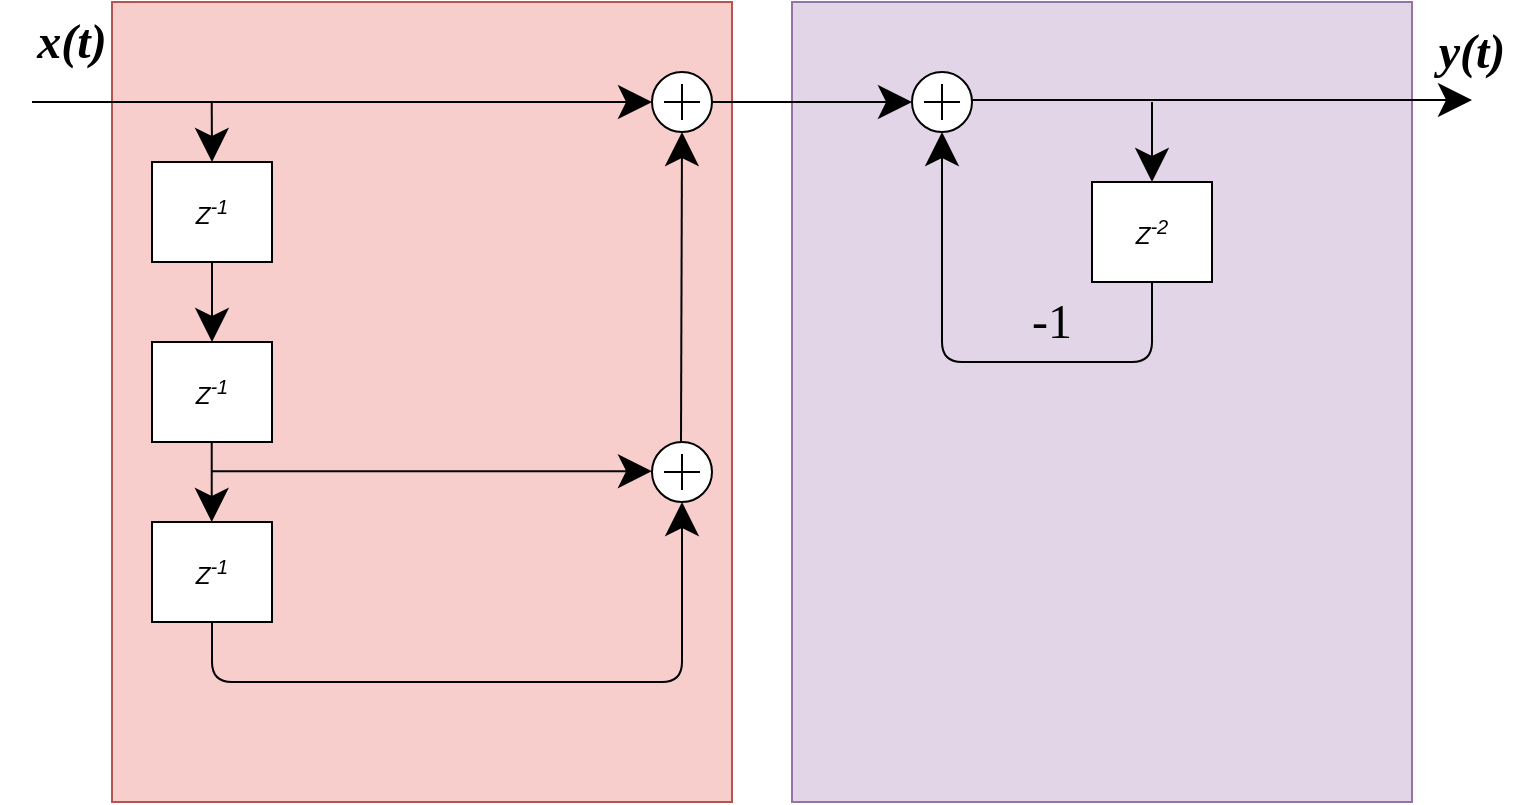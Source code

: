 <mxfile version="15.3.3" type="device" pages="4"><diagram id="p4cR0502AAUXsabikKpm" name="I-b1"><mxGraphModel dx="868" dy="425" grid="1" gridSize="10" guides="1" tooltips="1" connect="1" arrows="1" fold="1" page="1" pageScale="1" pageWidth="3300" pageHeight="4681" math="0" shadow="0"><root><mxCell id="0"/><mxCell id="1" parent="0"/><mxCell id="iUAKbe4xFO1SE6G3RZQI-2" value="" style="rounded=0;whiteSpace=wrap;html=1;hachureGap=4;pointerEvents=0;fillColor=#e1d5e7;strokeColor=#9673a6;" vertex="1" parent="1"><mxGeometry x="550" y="110" width="310" height="400" as="geometry"/></mxCell><mxCell id="iUAKbe4xFO1SE6G3RZQI-1" value="" style="rounded=0;whiteSpace=wrap;html=1;hachureGap=4;pointerEvents=0;fillColor=#f8cecc;strokeColor=#b85450;" vertex="1" parent="1"><mxGeometry x="210" y="110" width="310" height="400" as="geometry"/></mxCell><mxCell id="bu-RCXwnRdRNs4yjITeR-1" value="&lt;i&gt;Z&lt;sup&gt;-1&lt;/sup&gt;&lt;/i&gt;" style="rounded=0;whiteSpace=wrap;html=1;hachureGap=4;pointerEvents=0;" vertex="1" parent="1"><mxGeometry x="230" y="190" width="60" height="50" as="geometry"/></mxCell><mxCell id="bu-RCXwnRdRNs4yjITeR-2" value="" style="endArrow=classic;html=1;startSize=14;endSize=14;sourcePerimeterSpacing=8;targetPerimeterSpacing=8;" edge="1" parent="1"><mxGeometry width="50" height="50" relative="1" as="geometry"><mxPoint x="170" y="160" as="sourcePoint"/><mxPoint x="480" y="160" as="targetPoint"/></mxGeometry></mxCell><mxCell id="bu-RCXwnRdRNs4yjITeR-3" value="" style="verticalLabelPosition=bottom;shadow=0;dashed=0;align=center;html=1;verticalAlign=top;shape=mxgraph.electrical.abstract.summation_point;hachureGap=4;pointerEvents=0;" vertex="1" parent="1"><mxGeometry x="480" y="145" width="30" height="30" as="geometry"/></mxCell><mxCell id="bu-RCXwnRdRNs4yjITeR-4" value="&lt;i&gt;Z&lt;sup&gt;-1&lt;/sup&gt;&lt;/i&gt;" style="rounded=0;whiteSpace=wrap;html=1;hachureGap=4;pointerEvents=0;" vertex="1" parent="1"><mxGeometry x="230" y="280" width="60" height="50" as="geometry"/></mxCell><mxCell id="bu-RCXwnRdRNs4yjITeR-5" value="&lt;i&gt;Z&lt;sup&gt;-1&lt;/sup&gt;&lt;/i&gt;" style="rounded=0;whiteSpace=wrap;html=1;hachureGap=4;pointerEvents=0;" vertex="1" parent="1"><mxGeometry x="230" y="370" width="60" height="50" as="geometry"/></mxCell><mxCell id="bu-RCXwnRdRNs4yjITeR-7" value="" style="verticalLabelPosition=bottom;shadow=0;dashed=0;align=center;html=1;verticalAlign=top;shape=mxgraph.electrical.abstract.summation_point;hachureGap=4;pointerEvents=0;" vertex="1" parent="1"><mxGeometry x="480" y="330" width="30" height="30" as="geometry"/></mxCell><mxCell id="bu-RCXwnRdRNs4yjITeR-9" value="" style="endArrow=classic;html=1;startSize=14;endSize=14;sourcePerimeterSpacing=8;targetPerimeterSpacing=8;exitX=0.5;exitY=1;exitDx=0;exitDy=0;entryX=0.5;entryY=0;entryDx=0;entryDy=0;" edge="1" parent="1" source="bu-RCXwnRdRNs4yjITeR-1" target="bu-RCXwnRdRNs4yjITeR-4"><mxGeometry width="50" height="50" relative="1" as="geometry"><mxPoint x="350" y="270" as="sourcePoint"/><mxPoint x="400" y="220" as="targetPoint"/></mxGeometry></mxCell><mxCell id="bu-RCXwnRdRNs4yjITeR-10" value="" style="endArrow=classic;html=1;startSize=14;endSize=14;sourcePerimeterSpacing=8;targetPerimeterSpacing=8;exitX=0.5;exitY=1;exitDx=0;exitDy=0;entryX=0.5;entryY=0;entryDx=0;entryDy=0;" edge="1" parent="1"><mxGeometry width="50" height="50" relative="1" as="geometry"><mxPoint x="259.86" y="330" as="sourcePoint"/><mxPoint x="259.86" y="370" as="targetPoint"/></mxGeometry></mxCell><mxCell id="bu-RCXwnRdRNs4yjITeR-13" value="&lt;font style=&quot;font-size: 24px&quot; face=&quot;Times New Roman&quot;&gt;&lt;i&gt;&lt;b&gt;x(t)&lt;/b&gt;&lt;/i&gt;&lt;/font&gt;" style="text;html=1;strokeColor=none;fillColor=none;align=center;verticalAlign=middle;whiteSpace=wrap;rounded=0;hachureGap=4;pointerEvents=0;" vertex="1" parent="1"><mxGeometry x="170" y="120" width="40" height="20" as="geometry"/></mxCell><mxCell id="bu-RCXwnRdRNs4yjITeR-14" value="" style="endArrow=classic;html=1;startSize=14;endSize=14;sourcePerimeterSpacing=8;targetPerimeterSpacing=8;exitX=0.5;exitY=1;exitDx=0;exitDy=0;" edge="1" parent="1"><mxGeometry width="50" height="50" relative="1" as="geometry"><mxPoint x="259.86" y="160" as="sourcePoint"/><mxPoint x="260" y="190" as="targetPoint"/></mxGeometry></mxCell><mxCell id="bu-RCXwnRdRNs4yjITeR-16" value="" style="endArrow=classic;html=1;startSize=14;endSize=14;sourcePerimeterSpacing=8;targetPerimeterSpacing=8;entryX=0;entryY=0.5;entryDx=0;entryDy=0;entryPerimeter=0;" edge="1" parent="1"><mxGeometry width="50" height="50" relative="1" as="geometry"><mxPoint x="260" y="344.58" as="sourcePoint"/><mxPoint x="480" y="344.58" as="targetPoint"/></mxGeometry></mxCell><mxCell id="bu-RCXwnRdRNs4yjITeR-17" value="" style="endArrow=classic;html=1;startSize=14;endSize=14;sourcePerimeterSpacing=8;targetPerimeterSpacing=8;entryX=0.5;entryY=1;entryDx=0;entryDy=0;entryPerimeter=0;exitX=0.5;exitY=1;exitDx=0;exitDy=0;edgeStyle=orthogonalEdgeStyle;" edge="1" parent="1" source="bu-RCXwnRdRNs4yjITeR-5" target="bu-RCXwnRdRNs4yjITeR-7"><mxGeometry width="50" height="50" relative="1" as="geometry"><mxPoint x="260" y="450.0" as="sourcePoint"/><mxPoint x="480" y="450.0" as="targetPoint"/><Array as="points"><mxPoint x="260" y="450"/><mxPoint x="495" y="450"/></Array></mxGeometry></mxCell><mxCell id="bu-RCXwnRdRNs4yjITeR-21" value="" style="endArrow=classic;html=1;startSize=14;endSize=14;sourcePerimeterSpacing=8;targetPerimeterSpacing=8;exitX=0.5;exitY=0;exitDx=0;exitDy=0;exitPerimeter=0;entryX=0.5;entryY=1;entryDx=0;entryDy=0;entryPerimeter=0;" edge="1" parent="1" target="bu-RCXwnRdRNs4yjITeR-3"><mxGeometry width="50" height="50" relative="1" as="geometry"><mxPoint x="494.5" y="330" as="sourcePoint"/><mxPoint x="495" y="180" as="targetPoint"/></mxGeometry></mxCell><mxCell id="bu-RCXwnRdRNs4yjITeR-23" value="&lt;i&gt;Z&lt;sup&gt;-2&lt;/sup&gt;&lt;/i&gt;" style="rounded=0;whiteSpace=wrap;html=1;hachureGap=4;pointerEvents=0;" vertex="1" parent="1"><mxGeometry x="700" y="200" width="60" height="50" as="geometry"/></mxCell><mxCell id="bu-RCXwnRdRNs4yjITeR-25" value="" style="endArrow=classic;html=1;startSize=14;endSize=14;sourcePerimeterSpacing=8;targetPerimeterSpacing=8;" edge="1" parent="1"><mxGeometry width="50" height="50" relative="1" as="geometry"><mxPoint x="640" y="159" as="sourcePoint"/><mxPoint x="890" y="159" as="targetPoint"/></mxGeometry></mxCell><mxCell id="bu-RCXwnRdRNs4yjITeR-26" value="" style="endArrow=classic;html=1;startSize=14;endSize=14;sourcePerimeterSpacing=8;targetPerimeterSpacing=8;entryX=0.5;entryY=0;entryDx=0;entryDy=0;" edge="1" parent="1" target="bu-RCXwnRdRNs4yjITeR-23"><mxGeometry width="50" height="50" relative="1" as="geometry"><mxPoint x="730" y="160" as="sourcePoint"/><mxPoint x="430.14" y="240.0" as="targetPoint"/></mxGeometry></mxCell><mxCell id="bu-RCXwnRdRNs4yjITeR-27" value="" style="verticalLabelPosition=bottom;shadow=0;dashed=0;align=center;html=1;verticalAlign=top;shape=mxgraph.electrical.abstract.summation_point;hachureGap=4;pointerEvents=0;" vertex="1" parent="1"><mxGeometry x="610" y="145" width="30" height="30" as="geometry"/></mxCell><mxCell id="bu-RCXwnRdRNs4yjITeR-28" value="" style="endArrow=classic;html=1;startSize=14;endSize=14;sourcePerimeterSpacing=8;targetPerimeterSpacing=8;entryX=0.5;entryY=1;entryDx=0;entryDy=0;entryPerimeter=0;exitX=0.5;exitY=1;exitDx=0;exitDy=0;edgeStyle=orthogonalEdgeStyle;" edge="1" parent="1" source="bu-RCXwnRdRNs4yjITeR-23" target="bu-RCXwnRdRNs4yjITeR-27"><mxGeometry width="50" height="50" relative="1" as="geometry"><mxPoint x="690" y="350" as="sourcePoint"/><mxPoint x="740" y="300" as="targetPoint"/><Array as="points"><mxPoint x="730" y="290"/><mxPoint x="625" y="290"/></Array></mxGeometry></mxCell><mxCell id="bu-RCXwnRdRNs4yjITeR-29" value="" style="endArrow=classic;html=1;startSize=14;endSize=14;sourcePerimeterSpacing=8;targetPerimeterSpacing=8;exitX=1;exitY=0.5;exitDx=0;exitDy=0;exitPerimeter=0;entryX=0;entryY=0.5;entryDx=0;entryDy=0;entryPerimeter=0;" edge="1" parent="1" source="bu-RCXwnRdRNs4yjITeR-3" target="bu-RCXwnRdRNs4yjITeR-27"><mxGeometry width="50" height="50" relative="1" as="geometry"><mxPoint x="560" y="150" as="sourcePoint"/><mxPoint x="610" y="100" as="targetPoint"/></mxGeometry></mxCell><mxCell id="bu-RCXwnRdRNs4yjITeR-30" value="&lt;font style=&quot;font-size: 24px&quot; face=&quot;Times New Roman&quot;&gt;&lt;i&gt;&lt;b&gt;y(t)&lt;/b&gt;&lt;/i&gt;&lt;/font&gt;" style="text;html=1;strokeColor=none;fillColor=none;align=center;verticalAlign=middle;whiteSpace=wrap;rounded=0;hachureGap=4;pointerEvents=0;" vertex="1" parent="1"><mxGeometry x="870" y="125" width="40" height="20" as="geometry"/></mxCell><mxCell id="bu-RCXwnRdRNs4yjITeR-31" value="&lt;font style=&quot;font-size: 24px&quot; face=&quot;Times New Roman&quot;&gt;-1&lt;/font&gt;" style="text;html=1;strokeColor=none;fillColor=none;align=center;verticalAlign=middle;whiteSpace=wrap;rounded=0;hachureGap=4;pointerEvents=0;" vertex="1" parent="1"><mxGeometry x="660" y="260" width="40" height="20" as="geometry"/></mxCell></root></mxGraphModel></diagram><diagram id="zIFntlaGQB7s0qB3Dvwp" name="I-b2"><mxGraphModel dx="868" dy="425" grid="1" gridSize="10" guides="1" tooltips="1" connect="1" arrows="1" fold="1" page="1" pageScale="1" pageWidth="3300" pageHeight="4681" math="0" shadow="0"><root><mxCell id="nPVTdiaFe8TDnSWPcnLV-0"/><mxCell id="nPVTdiaFe8TDnSWPcnLV-1" parent="nPVTdiaFe8TDnSWPcnLV-0"/><mxCell id="rvm7Xs8yKbZtmMhZazF3-0" value="" style="rounded=0;whiteSpace=wrap;html=1;hachureGap=4;pointerEvents=0;fillColor=#e1d5e7;strokeColor=#9673a6;" vertex="1" parent="nPVTdiaFe8TDnSWPcnLV-1"><mxGeometry x="550" y="110" width="310" height="400" as="geometry"/></mxCell><mxCell id="rvm7Xs8yKbZtmMhZazF3-1" value="" style="rounded=0;whiteSpace=wrap;html=1;hachureGap=4;pointerEvents=0;fillColor=#f8cecc;strokeColor=#b85450;" vertex="1" parent="nPVTdiaFe8TDnSWPcnLV-1"><mxGeometry x="210" y="110" width="310" height="400" as="geometry"/></mxCell><mxCell id="zhRhLYAyc4Yfx_3gQ7Ug-0" value="&lt;i&gt;Z&lt;sup&gt;-1&lt;/sup&gt;&lt;/i&gt;" style="rounded=0;whiteSpace=wrap;html=1;hachureGap=4;pointerEvents=0;" vertex="1" parent="nPVTdiaFe8TDnSWPcnLV-1"><mxGeometry x="230" y="190" width="60" height="50" as="geometry"/></mxCell><mxCell id="zhRhLYAyc4Yfx_3gQ7Ug-1" value="" style="endArrow=classic;html=1;startSize=14;endSize=14;sourcePerimeterSpacing=8;targetPerimeterSpacing=8;" edge="1" parent="nPVTdiaFe8TDnSWPcnLV-1"><mxGeometry width="50" height="50" relative="1" as="geometry"><mxPoint x="170" y="160" as="sourcePoint"/><mxPoint x="480" y="160" as="targetPoint"/></mxGeometry></mxCell><mxCell id="zhRhLYAyc4Yfx_3gQ7Ug-2" value="" style="verticalLabelPosition=bottom;shadow=0;dashed=0;align=center;html=1;verticalAlign=top;shape=mxgraph.electrical.abstract.summation_point;hachureGap=4;pointerEvents=0;" vertex="1" parent="nPVTdiaFe8TDnSWPcnLV-1"><mxGeometry x="480" y="145" width="30" height="30" as="geometry"/></mxCell><mxCell id="zhRhLYAyc4Yfx_3gQ7Ug-3" value="&lt;i&gt;Z&lt;sup&gt;-1&lt;/sup&gt;&lt;/i&gt;" style="rounded=0;whiteSpace=wrap;html=1;hachureGap=4;pointerEvents=0;" vertex="1" parent="nPVTdiaFe8TDnSWPcnLV-1"><mxGeometry x="230" y="280" width="60" height="50" as="geometry"/></mxCell><mxCell id="zhRhLYAyc4Yfx_3gQ7Ug-7" value="" style="endArrow=classic;html=1;startSize=14;endSize=14;sourcePerimeterSpacing=8;targetPerimeterSpacing=8;exitX=0.5;exitY=1;exitDx=0;exitDy=0;entryX=0.5;entryY=0;entryDx=0;entryDy=0;" edge="1" parent="nPVTdiaFe8TDnSWPcnLV-1" source="zhRhLYAyc4Yfx_3gQ7Ug-0" target="zhRhLYAyc4Yfx_3gQ7Ug-3"><mxGeometry width="50" height="50" relative="1" as="geometry"><mxPoint x="350" y="270" as="sourcePoint"/><mxPoint x="400" y="220" as="targetPoint"/></mxGeometry></mxCell><mxCell id="zhRhLYAyc4Yfx_3gQ7Ug-9" value="&lt;font style=&quot;font-size: 24px&quot; face=&quot;Times New Roman&quot;&gt;&lt;i&gt;&lt;b&gt;x(t)&lt;/b&gt;&lt;/i&gt;&lt;/font&gt;" style="text;html=1;strokeColor=none;fillColor=none;align=center;verticalAlign=middle;whiteSpace=wrap;rounded=0;hachureGap=4;pointerEvents=0;" vertex="1" parent="nPVTdiaFe8TDnSWPcnLV-1"><mxGeometry x="170" y="120" width="40" height="20" as="geometry"/></mxCell><mxCell id="zhRhLYAyc4Yfx_3gQ7Ug-10" value="" style="endArrow=classic;html=1;startSize=14;endSize=14;sourcePerimeterSpacing=8;targetPerimeterSpacing=8;exitX=0.5;exitY=1;exitDx=0;exitDy=0;" edge="1" parent="nPVTdiaFe8TDnSWPcnLV-1"><mxGeometry width="50" height="50" relative="1" as="geometry"><mxPoint x="259.86" y="160" as="sourcePoint"/><mxPoint x="260" y="190" as="targetPoint"/></mxGeometry></mxCell><mxCell id="zhRhLYAyc4Yfx_3gQ7Ug-17" value="" style="endArrow=classic;html=1;startSize=14;endSize=14;sourcePerimeterSpacing=8;targetPerimeterSpacing=8;entryX=0.5;entryY=1;entryDx=0;entryDy=0;entryPerimeter=0;exitX=0.5;exitY=1;exitDx=0;exitDy=0;edgeStyle=orthogonalEdgeStyle;" edge="1" parent="nPVTdiaFe8TDnSWPcnLV-1" source="zhRhLYAyc4Yfx_3gQ7Ug-3"><mxGeometry width="50" height="50" relative="1" as="geometry"><mxPoint x="495" y="330" as="sourcePoint"/><mxPoint x="494.58" y="175" as="targetPoint"/><Array as="points"><mxPoint x="260" y="410"/><mxPoint x="495" y="410"/></Array></mxGeometry></mxCell><mxCell id="zhRhLYAyc4Yfx_3gQ7Ug-18" value="&lt;i&gt;Z&lt;sup&gt;-2&lt;/sup&gt;&lt;/i&gt;" style="rounded=0;whiteSpace=wrap;html=1;hachureGap=4;pointerEvents=0;" vertex="1" parent="nPVTdiaFe8TDnSWPcnLV-1"><mxGeometry x="700" y="200" width="60" height="50" as="geometry"/></mxCell><mxCell id="zhRhLYAyc4Yfx_3gQ7Ug-19" value="" style="endArrow=classic;html=1;startSize=14;endSize=14;sourcePerimeterSpacing=8;targetPerimeterSpacing=8;" edge="1" parent="nPVTdiaFe8TDnSWPcnLV-1"><mxGeometry width="50" height="50" relative="1" as="geometry"><mxPoint x="640" y="159" as="sourcePoint"/><mxPoint x="900" y="159" as="targetPoint"/></mxGeometry></mxCell><mxCell id="zhRhLYAyc4Yfx_3gQ7Ug-20" value="" style="endArrow=classic;html=1;startSize=14;endSize=14;sourcePerimeterSpacing=8;targetPerimeterSpacing=8;entryX=0.5;entryY=0;entryDx=0;entryDy=0;" edge="1" parent="nPVTdiaFe8TDnSWPcnLV-1" target="zhRhLYAyc4Yfx_3gQ7Ug-18"><mxGeometry width="50" height="50" relative="1" as="geometry"><mxPoint x="730" y="160" as="sourcePoint"/><mxPoint x="430.14" y="240.0" as="targetPoint"/></mxGeometry></mxCell><mxCell id="zhRhLYAyc4Yfx_3gQ7Ug-21" value="" style="verticalLabelPosition=bottom;shadow=0;dashed=0;align=center;html=1;verticalAlign=top;shape=mxgraph.electrical.abstract.summation_point;hachureGap=4;pointerEvents=0;" vertex="1" parent="nPVTdiaFe8TDnSWPcnLV-1"><mxGeometry x="610" y="145" width="30" height="30" as="geometry"/></mxCell><mxCell id="zhRhLYAyc4Yfx_3gQ7Ug-23" value="" style="endArrow=classic;html=1;startSize=14;endSize=14;sourcePerimeterSpacing=8;targetPerimeterSpacing=8;exitX=1;exitY=0.5;exitDx=0;exitDy=0;exitPerimeter=0;entryX=0;entryY=0.5;entryDx=0;entryDy=0;entryPerimeter=0;" edge="1" parent="nPVTdiaFe8TDnSWPcnLV-1" source="zhRhLYAyc4Yfx_3gQ7Ug-2" target="zhRhLYAyc4Yfx_3gQ7Ug-21"><mxGeometry width="50" height="50" relative="1" as="geometry"><mxPoint x="560" y="150" as="sourcePoint"/><mxPoint x="610" y="100" as="targetPoint"/></mxGeometry></mxCell><mxCell id="zhRhLYAyc4Yfx_3gQ7Ug-24" value="&lt;font style=&quot;font-size: 24px&quot; face=&quot;Times New Roman&quot;&gt;&lt;i&gt;&lt;b&gt;y(t)&lt;/b&gt;&lt;/i&gt;&lt;/font&gt;" style="text;html=1;strokeColor=none;fillColor=none;align=center;verticalAlign=middle;whiteSpace=wrap;rounded=0;hachureGap=4;pointerEvents=0;" vertex="1" parent="nPVTdiaFe8TDnSWPcnLV-1"><mxGeometry x="870" y="125" width="40" height="20" as="geometry"/></mxCell><mxCell id="zhRhLYAyc4Yfx_3gQ7Ug-26" value="&lt;i&gt;Z&lt;sup&gt;-1&lt;/sup&gt;&lt;/i&gt;" style="rounded=0;whiteSpace=wrap;html=1;hachureGap=4;pointerEvents=0;" vertex="1" parent="nPVTdiaFe8TDnSWPcnLV-1"><mxGeometry x="700" y="280" width="60" height="50" as="geometry"/></mxCell><mxCell id="zhRhLYAyc4Yfx_3gQ7Ug-27" value="" style="endArrow=classic;html=1;startSize=14;endSize=14;sourcePerimeterSpacing=8;targetPerimeterSpacing=8;" edge="1" parent="nPVTdiaFe8TDnSWPcnLV-1"><mxGeometry width="50" height="50" relative="1" as="geometry"><mxPoint x="729.76" y="250" as="sourcePoint"/><mxPoint x="730" y="280" as="targetPoint"/></mxGeometry></mxCell><mxCell id="zhRhLYAyc4Yfx_3gQ7Ug-28" value="" style="endArrow=classic;html=1;startSize=14;endSize=14;sourcePerimeterSpacing=8;targetPerimeterSpacing=8;exitX=0.5;exitY=1;exitDx=0;exitDy=0;edgeStyle=orthogonalEdgeStyle;entryX=0.5;entryY=1;entryDx=0;entryDy=0;entryPerimeter=0;" edge="1" parent="nPVTdiaFe8TDnSWPcnLV-1" source="zhRhLYAyc4Yfx_3gQ7Ug-26" target="zhRhLYAyc4Yfx_3gQ7Ug-31"><mxGeometry width="50" height="50" relative="1" as="geometry"><mxPoint x="660" y="420" as="sourcePoint"/><mxPoint x="620" y="360" as="targetPoint"/><Array as="points"><mxPoint x="730" y="420"/><mxPoint x="625" y="420"/></Array></mxGeometry></mxCell><mxCell id="zhRhLYAyc4Yfx_3gQ7Ug-31" value="" style="verticalLabelPosition=bottom;shadow=0;dashed=0;align=center;html=1;verticalAlign=top;shape=mxgraph.electrical.abstract.summation_point;hachureGap=4;pointerEvents=0;" vertex="1" parent="nPVTdiaFe8TDnSWPcnLV-1"><mxGeometry x="610" y="250" width="30" height="30" as="geometry"/></mxCell><mxCell id="zhRhLYAyc4Yfx_3gQ7Ug-33" value="" style="endArrow=classic;html=1;startSize=14;endSize=14;sourcePerimeterSpacing=8;targetPerimeterSpacing=8;entryX=1;entryY=0.5;entryDx=0;entryDy=0;entryPerimeter=0;" edge="1" parent="nPVTdiaFe8TDnSWPcnLV-1" target="zhRhLYAyc4Yfx_3gQ7Ug-31"><mxGeometry width="50" height="50" relative="1" as="geometry"><mxPoint x="730" y="265" as="sourcePoint"/><mxPoint x="730" y="240" as="targetPoint"/></mxGeometry></mxCell><mxCell id="zhRhLYAyc4Yfx_3gQ7Ug-34" value="" style="endArrow=classic;html=1;startSize=14;endSize=14;sourcePerimeterSpacing=8;targetPerimeterSpacing=8;entryX=0.5;entryY=1;entryDx=0;entryDy=0;entryPerimeter=0;exitX=0.5;exitY=0;exitDx=0;exitDy=0;exitPerimeter=0;" edge="1" parent="nPVTdiaFe8TDnSWPcnLV-1" source="zhRhLYAyc4Yfx_3gQ7Ug-31" target="zhRhLYAyc4Yfx_3gQ7Ug-21"><mxGeometry width="50" height="50" relative="1" as="geometry"><mxPoint x="570" y="260" as="sourcePoint"/><mxPoint x="620" y="210" as="targetPoint"/></mxGeometry></mxCell><mxCell id="zhRhLYAyc4Yfx_3gQ7Ug-35" value="&lt;font style=&quot;font-size: 24px&quot; face=&quot;Times New Roman&quot;&gt;-2&lt;/font&gt;" style="text;html=1;strokeColor=none;fillColor=none;align=center;verticalAlign=middle;whiteSpace=wrap;rounded=0;hachureGap=4;pointerEvents=0;" vertex="1" parent="nPVTdiaFe8TDnSWPcnLV-1"><mxGeometry x="660" y="240" width="40" height="20" as="geometry"/></mxCell><mxCell id="0Vakpw8oytXg33Ht1HKS-0" value="&lt;font style=&quot;font-size: 24px&quot; face=&quot;Times New Roman&quot;&gt;3&lt;/font&gt;" style="text;html=1;strokeColor=none;fillColor=none;align=center;verticalAlign=middle;whiteSpace=wrap;rounded=0;hachureGap=4;pointerEvents=0;" vertex="1" parent="nPVTdiaFe8TDnSWPcnLV-1"><mxGeometry x="360" y="380" width="40" height="20" as="geometry"/></mxCell></root></mxGraphModel></diagram><diagram id="GF1A5CGVzIVzUZnL9FEn" name="II-b1"><mxGraphModel dx="868" dy="425" grid="1" gridSize="10" guides="1" tooltips="1" connect="1" arrows="1" fold="1" page="1" pageScale="1" pageWidth="3300" pageHeight="4681" math="0" shadow="0"><root><mxCell id="c4gphOfI3D_70ohxHFfr-0"/><mxCell id="c4gphOfI3D_70ohxHFfr-1" parent="c4gphOfI3D_70ohxHFfr-0"/><mxCell id="zFn4SOtNYVWa-cJnBbM0-0" value="" style="rounded=0;whiteSpace=wrap;html=1;hachureGap=4;pointerEvents=0;fillColor=#f8cecc;strokeColor=#b85450;" vertex="1" parent="c4gphOfI3D_70ohxHFfr-1"><mxGeometry x="420" y="110" width="220" height="400" as="geometry"/></mxCell><mxCell id="zFn4SOtNYVWa-cJnBbM0-1" value="" style="rounded=0;whiteSpace=wrap;html=1;hachureGap=4;pointerEvents=0;fillColor=#e1d5e7;strokeColor=#9673a6;" vertex="1" parent="c4gphOfI3D_70ohxHFfr-1"><mxGeometry x="120" y="110" width="220" height="400" as="geometry"/></mxCell><mxCell id="f-_1WFSWVHHjZLyAKKUt-0" value="&lt;i&gt;Z&lt;sup&gt;-1&lt;/sup&gt;&lt;/i&gt;" style="rounded=0;whiteSpace=wrap;html=1;hachureGap=4;pointerEvents=0;" vertex="1" parent="c4gphOfI3D_70ohxHFfr-1"><mxGeometry x="350" y="205" width="60" height="50" as="geometry"/></mxCell><mxCell id="f-_1WFSWVHHjZLyAKKUt-1" value="" style="endArrow=classic;html=1;startSize=14;endSize=14;sourcePerimeterSpacing=8;targetPerimeterSpacing=8;exitX=1;exitY=0.5;exitDx=0;exitDy=0;exitPerimeter=0;entryX=0;entryY=0.5;entryDx=0;entryDy=0;entryPerimeter=0;" edge="1" parent="c4gphOfI3D_70ohxHFfr-1" source="FnzWp8G7rpPoYWdfyq8D-0" target="f-_1WFSWVHHjZLyAKKUt-21"><mxGeometry width="50" height="50" relative="1" as="geometry"><mxPoint x="170" y="160" as="sourcePoint"/><mxPoint x="580" y="160" as="targetPoint"/></mxGeometry></mxCell><mxCell id="f-_1WFSWVHHjZLyAKKUt-3" value="&lt;i&gt;Z&lt;sup&gt;-1&lt;/sup&gt;&lt;/i&gt;" style="rounded=0;whiteSpace=wrap;html=1;hachureGap=4;pointerEvents=0;" vertex="1" parent="c4gphOfI3D_70ohxHFfr-1"><mxGeometry x="350" y="295" width="60" height="50" as="geometry"/></mxCell><mxCell id="f-_1WFSWVHHjZLyAKKUt-4" value="&lt;i&gt;Z&lt;sup&gt;-1&lt;/sup&gt;&lt;/i&gt;" style="rounded=0;whiteSpace=wrap;html=1;hachureGap=4;pointerEvents=0;" vertex="1" parent="c4gphOfI3D_70ohxHFfr-1"><mxGeometry x="350" y="390" width="60" height="50" as="geometry"/></mxCell><mxCell id="f-_1WFSWVHHjZLyAKKUt-7" value="" style="endArrow=classic;html=1;startSize=14;endSize=14;sourcePerimeterSpacing=8;targetPerimeterSpacing=8;exitX=0.5;exitY=1;exitDx=0;exitDy=0;entryX=0.5;entryY=0;entryDx=0;entryDy=0;" edge="1" parent="c4gphOfI3D_70ohxHFfr-1" source="f-_1WFSWVHHjZLyAKKUt-0" target="f-_1WFSWVHHjZLyAKKUt-3"><mxGeometry width="50" height="50" relative="1" as="geometry"><mxPoint x="470.0" y="270" as="sourcePoint"/><mxPoint x="520.0" y="220" as="targetPoint"/></mxGeometry></mxCell><mxCell id="f-_1WFSWVHHjZLyAKKUt-8" value="" style="endArrow=classic;html=1;startSize=14;endSize=14;sourcePerimeterSpacing=8;targetPerimeterSpacing=8;entryX=0.5;entryY=0;entryDx=0;entryDy=0;exitX=0.5;exitY=1;exitDx=0;exitDy=0;" edge="1" parent="c4gphOfI3D_70ohxHFfr-1" source="f-_1WFSWVHHjZLyAKKUt-3" target="f-_1WFSWVHHjZLyAKKUt-4"><mxGeometry width="50" height="50" relative="1" as="geometry"><mxPoint x="380" y="350" as="sourcePoint"/><mxPoint x="379.86" y="370" as="targetPoint"/></mxGeometry></mxCell><mxCell id="f-_1WFSWVHHjZLyAKKUt-9" value="&lt;font style=&quot;font-size: 24px&quot; face=&quot;Times New Roman&quot;&gt;&lt;i&gt;&lt;b&gt;x(t)&lt;/b&gt;&lt;/i&gt;&lt;/font&gt;" style="text;html=1;strokeColor=none;fillColor=none;align=center;verticalAlign=middle;whiteSpace=wrap;rounded=0;hachureGap=4;pointerEvents=0;" vertex="1" parent="c4gphOfI3D_70ohxHFfr-1"><mxGeometry x="80" y="120" width="40" height="20" as="geometry"/></mxCell><mxCell id="f-_1WFSWVHHjZLyAKKUt-19" value="" style="endArrow=classic;html=1;startSize=14;endSize=14;sourcePerimeterSpacing=8;targetPerimeterSpacing=8;" edge="1" parent="c4gphOfI3D_70ohxHFfr-1"><mxGeometry width="50" height="50" relative="1" as="geometry"><mxPoint x="600.0" y="159.41" as="sourcePoint"/><mxPoint x="700" y="160" as="targetPoint"/></mxGeometry></mxCell><mxCell id="f-_1WFSWVHHjZLyAKKUt-21" value="" style="verticalLabelPosition=bottom;shadow=0;dashed=0;align=center;html=1;verticalAlign=top;shape=mxgraph.electrical.abstract.summation_point;hachureGap=4;pointerEvents=0;" vertex="1" parent="c4gphOfI3D_70ohxHFfr-1"><mxGeometry x="570" y="145" width="30" height="30" as="geometry"/></mxCell><mxCell id="f-_1WFSWVHHjZLyAKKUt-24" value="&lt;font style=&quot;font-size: 24px&quot; face=&quot;Times New Roman&quot;&gt;&lt;i&gt;&lt;b&gt;y(t)&lt;/b&gt;&lt;/i&gt;&lt;/font&gt;" style="text;html=1;strokeColor=none;fillColor=none;align=center;verticalAlign=middle;whiteSpace=wrap;rounded=0;hachureGap=4;pointerEvents=0;" vertex="1" parent="c4gphOfI3D_70ohxHFfr-1"><mxGeometry x="660" y="125" width="40" height="20" as="geometry"/></mxCell><mxCell id="FnzWp8G7rpPoYWdfyq8D-0" value="" style="verticalLabelPosition=bottom;shadow=0;dashed=0;align=center;html=1;verticalAlign=top;shape=mxgraph.electrical.abstract.summation_point;hachureGap=4;pointerEvents=0;" vertex="1" parent="c4gphOfI3D_70ohxHFfr-1"><mxGeometry x="150" y="145" width="30" height="30" as="geometry"/></mxCell><mxCell id="FnzWp8G7rpPoYWdfyq8D-7" value="" style="endArrow=classic;html=1;startSize=14;endSize=14;sourcePerimeterSpacing=8;targetPerimeterSpacing=8;entryX=0;entryY=0.5;entryDx=0;entryDy=0;entryPerimeter=0;" edge="1" parent="c4gphOfI3D_70ohxHFfr-1" target="FnzWp8G7rpPoYWdfyq8D-0"><mxGeometry width="50" height="50" relative="1" as="geometry"><mxPoint x="40" y="160" as="sourcePoint"/><mxPoint x="90" y="150" as="targetPoint"/></mxGeometry></mxCell><mxCell id="FnzWp8G7rpPoYWdfyq8D-8" value="" style="endArrow=classic;html=1;startSize=14;endSize=14;sourcePerimeterSpacing=8;targetPerimeterSpacing=8;entryX=0.5;entryY=0;entryDx=0;entryDy=0;" edge="1" parent="c4gphOfI3D_70ohxHFfr-1" target="f-_1WFSWVHHjZLyAKKUt-0"><mxGeometry width="50" height="50" relative="1" as="geometry"><mxPoint x="380" y="160" as="sourcePoint"/><mxPoint x="350" y="220" as="targetPoint"/></mxGeometry></mxCell><mxCell id="FnzWp8G7rpPoYWdfyq8D-10" value="" style="endArrow=classic;html=1;startSize=14;endSize=14;sourcePerimeterSpacing=8;targetPerimeterSpacing=8;entryX=0.5;entryY=1;entryDx=0;entryDy=0;entryPerimeter=0;edgeStyle=orthogonalEdgeStyle;" edge="1" parent="c4gphOfI3D_70ohxHFfr-1" target="FnzWp8G7rpPoYWdfyq8D-0"><mxGeometry width="50" height="50" relative="1" as="geometry"><mxPoint x="380" y="359.5" as="sourcePoint"/><mxPoint x="165" y="285" as="targetPoint"/></mxGeometry></mxCell><mxCell id="FnzWp8G7rpPoYWdfyq8D-12" value="" style="verticalLabelPosition=bottom;shadow=0;dashed=0;align=center;html=1;verticalAlign=top;shape=mxgraph.electrical.abstract.summation_point;hachureGap=4;pointerEvents=0;" vertex="1" parent="c4gphOfI3D_70ohxHFfr-1"><mxGeometry x="570" y="345" width="30" height="30" as="geometry"/></mxCell><mxCell id="FnzWp8G7rpPoYWdfyq8D-14" value="" style="endArrow=classic;html=1;startSize=14;endSize=14;sourcePerimeterSpacing=8;targetPerimeterSpacing=8;exitX=0.5;exitY=1;exitDx=0;exitDy=0;entryX=0.5;entryY=1;entryDx=0;entryDy=0;entryPerimeter=0;edgeStyle=orthogonalEdgeStyle;" edge="1" parent="c4gphOfI3D_70ohxHFfr-1" source="f-_1WFSWVHHjZLyAKKUt-4" target="FnzWp8G7rpPoYWdfyq8D-12"><mxGeometry width="50" height="50" relative="1" as="geometry"><mxPoint x="585" y="450" as="sourcePoint"/><mxPoint x="470" y="275" as="targetPoint"/><Array as="points"><mxPoint x="380" y="480"/><mxPoint x="585" y="480"/></Array></mxGeometry></mxCell><mxCell id="FnzWp8G7rpPoYWdfyq8D-15" value="" style="endArrow=classic;html=1;startSize=14;endSize=14;sourcePerimeterSpacing=8;targetPerimeterSpacing=8;exitX=0.5;exitY=0;exitDx=0;exitDy=0;exitPerimeter=0;entryX=0.5;entryY=1;entryDx=0;entryDy=0;entryPerimeter=0;" edge="1" parent="c4gphOfI3D_70ohxHFfr-1" target="f-_1WFSWVHHjZLyAKKUt-21"><mxGeometry width="50" height="50" relative="1" as="geometry"><mxPoint x="584.5" y="345" as="sourcePoint"/><mxPoint x="585" y="285" as="targetPoint"/></mxGeometry></mxCell><mxCell id="FnzWp8G7rpPoYWdfyq8D-17" value="" style="endArrow=classic;html=1;startSize=14;endSize=14;sourcePerimeterSpacing=8;targetPerimeterSpacing=8;entryX=0;entryY=0.5;entryDx=0;entryDy=0;entryPerimeter=0;" edge="1" parent="c4gphOfI3D_70ohxHFfr-1" target="FnzWp8G7rpPoYWdfyq8D-12"><mxGeometry width="50" height="50" relative="1" as="geometry"><mxPoint x="380" y="360" as="sourcePoint"/><mxPoint x="190" y="369.5" as="targetPoint"/></mxGeometry></mxCell><mxCell id="FnzWp8G7rpPoYWdfyq8D-19" value="&lt;font style=&quot;font-size: 24px&quot; face=&quot;Times New Roman&quot;&gt;-1&lt;/font&gt;" style="text;html=1;strokeColor=none;fillColor=none;align=center;verticalAlign=middle;whiteSpace=wrap;rounded=0;hachureGap=4;pointerEvents=0;" vertex="1" parent="c4gphOfI3D_70ohxHFfr-1"><mxGeometry x="240" y="325" width="40" height="20" as="geometry"/></mxCell></root></mxGraphModel></diagram><diagram id="BgXvZMeMcWWfXZBfbKHo" name="II-b2"><mxGraphModel dx="1021" dy="500" grid="1" gridSize="10" guides="1" tooltips="1" connect="1" arrows="1" fold="1" page="1" pageScale="1" pageWidth="3300" pageHeight="4681" math="0" shadow="0"><root><mxCell id="pXCRQYxKRDzv5ozIEafW-0"/><mxCell id="pXCRQYxKRDzv5ozIEafW-1" parent="pXCRQYxKRDzv5ozIEafW-0"/><mxCell id="pPETM7iHWSC7zGp54vx_-0" value="" style="rounded=0;whiteSpace=wrap;html=1;hachureGap=4;pointerEvents=0;fillColor=#f8cecc;strokeColor=#b85450;" vertex="1" parent="pXCRQYxKRDzv5ozIEafW-1"><mxGeometry x="420" y="110" width="220" height="400" as="geometry"/></mxCell><mxCell id="pPETM7iHWSC7zGp54vx_-1" value="" style="rounded=0;whiteSpace=wrap;html=1;hachureGap=4;pointerEvents=0;fillColor=#e1d5e7;strokeColor=#9673a6;" vertex="1" parent="pXCRQYxKRDzv5ozIEafW-1"><mxGeometry x="120" y="110" width="220" height="400" as="geometry"/></mxCell><mxCell id="jwGp9cYR0wFAUrbvUTG--0" value="&lt;i&gt;Z&lt;sup&gt;-1&lt;/sup&gt;&lt;/i&gt;" style="rounded=0;whiteSpace=wrap;html=1;hachureGap=4;pointerEvents=0;" vertex="1" parent="pXCRQYxKRDzv5ozIEafW-1"><mxGeometry x="350" y="205" width="60" height="50" as="geometry"/></mxCell><mxCell id="jwGp9cYR0wFAUrbvUTG--1" value="" style="endArrow=classic;html=1;startSize=14;endSize=14;sourcePerimeterSpacing=8;targetPerimeterSpacing=8;exitX=1;exitY=0.5;exitDx=0;exitDy=0;exitPerimeter=0;entryX=0;entryY=0.5;entryDx=0;entryDy=0;entryPerimeter=0;" edge="1" parent="pXCRQYxKRDzv5ozIEafW-1" source="jwGp9cYR0wFAUrbvUTG--10" target="jwGp9cYR0wFAUrbvUTG--8"><mxGeometry width="50" height="50" relative="1" as="geometry"><mxPoint x="170" y="160" as="sourcePoint"/><mxPoint x="580" y="160" as="targetPoint"/></mxGeometry></mxCell><mxCell id="jwGp9cYR0wFAUrbvUTG--2" value="&lt;i&gt;Z&lt;sup&gt;-1&lt;/sup&gt;&lt;/i&gt;" style="rounded=0;whiteSpace=wrap;html=1;hachureGap=4;pointerEvents=0;" vertex="1" parent="pXCRQYxKRDzv5ozIEafW-1"><mxGeometry x="350" y="295" width="60" height="50" as="geometry"/></mxCell><mxCell id="jwGp9cYR0wFAUrbvUTG--3" value="&lt;i&gt;Z&lt;sup&gt;-1&lt;/sup&gt;&lt;/i&gt;" style="rounded=0;whiteSpace=wrap;html=1;hachureGap=4;pointerEvents=0;" vertex="1" parent="pXCRQYxKRDzv5ozIEafW-1"><mxGeometry x="350" y="390" width="60" height="50" as="geometry"/></mxCell><mxCell id="jwGp9cYR0wFAUrbvUTG--4" value="" style="endArrow=classic;html=1;startSize=14;endSize=14;sourcePerimeterSpacing=8;targetPerimeterSpacing=8;exitX=0.5;exitY=1;exitDx=0;exitDy=0;entryX=0.5;entryY=0;entryDx=0;entryDy=0;" edge="1" parent="pXCRQYxKRDzv5ozIEafW-1" source="jwGp9cYR0wFAUrbvUTG--0" target="jwGp9cYR0wFAUrbvUTG--2"><mxGeometry width="50" height="50" relative="1" as="geometry"><mxPoint x="470.0" y="270" as="sourcePoint"/><mxPoint x="520.0" y="220" as="targetPoint"/></mxGeometry></mxCell><mxCell id="jwGp9cYR0wFAUrbvUTG--5" value="" style="endArrow=classic;html=1;startSize=14;endSize=14;sourcePerimeterSpacing=8;targetPerimeterSpacing=8;entryX=0.5;entryY=0;entryDx=0;entryDy=0;exitX=0.5;exitY=1;exitDx=0;exitDy=0;" edge="1" parent="pXCRQYxKRDzv5ozIEafW-1" source="jwGp9cYR0wFAUrbvUTG--2" target="jwGp9cYR0wFAUrbvUTG--3"><mxGeometry width="50" height="50" relative="1" as="geometry"><mxPoint x="380" y="350" as="sourcePoint"/><mxPoint x="379.86" y="370" as="targetPoint"/></mxGeometry></mxCell><mxCell id="jwGp9cYR0wFAUrbvUTG--6" value="&lt;font style=&quot;font-size: 24px&quot; face=&quot;Times New Roman&quot;&gt;&lt;i&gt;&lt;b&gt;x(t)&lt;/b&gt;&lt;/i&gt;&lt;/font&gt;" style="text;html=1;strokeColor=none;fillColor=none;align=center;verticalAlign=middle;whiteSpace=wrap;rounded=0;hachureGap=4;pointerEvents=0;" vertex="1" parent="pXCRQYxKRDzv5ozIEafW-1"><mxGeometry x="70" y="125" width="40" height="20" as="geometry"/></mxCell><mxCell id="jwGp9cYR0wFAUrbvUTG--7" value="" style="endArrow=classic;html=1;startSize=14;endSize=14;sourcePerimeterSpacing=8;targetPerimeterSpacing=8;" edge="1" parent="pXCRQYxKRDzv5ozIEafW-1"><mxGeometry width="50" height="50" relative="1" as="geometry"><mxPoint x="600.0" y="159.41" as="sourcePoint"/><mxPoint x="700" y="160" as="targetPoint"/></mxGeometry></mxCell><mxCell id="jwGp9cYR0wFAUrbvUTG--8" value="" style="verticalLabelPosition=bottom;shadow=0;dashed=0;align=center;html=1;verticalAlign=top;shape=mxgraph.electrical.abstract.summation_point;hachureGap=4;pointerEvents=0;" vertex="1" parent="pXCRQYxKRDzv5ozIEafW-1"><mxGeometry x="570" y="145" width="30" height="30" as="geometry"/></mxCell><mxCell id="jwGp9cYR0wFAUrbvUTG--9" value="&lt;font style=&quot;font-size: 24px&quot; face=&quot;Times New Roman&quot;&gt;&lt;i&gt;&lt;b&gt;y(t)&lt;/b&gt;&lt;/i&gt;&lt;/font&gt;" style="text;html=1;strokeColor=none;fillColor=none;align=center;verticalAlign=middle;whiteSpace=wrap;rounded=0;hachureGap=4;pointerEvents=0;" vertex="1" parent="pXCRQYxKRDzv5ozIEafW-1"><mxGeometry x="650" y="125" width="40" height="20" as="geometry"/></mxCell><mxCell id="jwGp9cYR0wFAUrbvUTG--10" value="" style="verticalLabelPosition=bottom;shadow=0;dashed=0;align=center;html=1;verticalAlign=top;shape=mxgraph.electrical.abstract.summation_point;hachureGap=4;pointerEvents=0;" vertex="1" parent="pXCRQYxKRDzv5ozIEafW-1"><mxGeometry x="150" y="145" width="30" height="30" as="geometry"/></mxCell><mxCell id="jwGp9cYR0wFAUrbvUTG--12" value="" style="endArrow=classic;html=1;startSize=14;endSize=14;sourcePerimeterSpacing=8;targetPerimeterSpacing=8;entryX=0.5;entryY=1;entryDx=0;entryDy=0;entryPerimeter=0;exitX=0.5;exitY=0;exitDx=0;exitDy=0;exitPerimeter=0;" edge="1" parent="pXCRQYxKRDzv5ozIEafW-1" target="jwGp9cYR0wFAUrbvUTG--10" source="CPWAHr3vBzsFN1hK17ay-1"><mxGeometry width="50" height="50" relative="1" as="geometry"><mxPoint x="165" y="255" as="sourcePoint"/><mxPoint x="164.58" y="190" as="targetPoint"/></mxGeometry></mxCell><mxCell id="jwGp9cYR0wFAUrbvUTG--13" value="" style="endArrow=classic;html=1;startSize=14;endSize=14;sourcePerimeterSpacing=8;targetPerimeterSpacing=8;entryX=0;entryY=0.5;entryDx=0;entryDy=0;entryPerimeter=0;" edge="1" parent="pXCRQYxKRDzv5ozIEafW-1" target="jwGp9cYR0wFAUrbvUTG--10"><mxGeometry width="50" height="50" relative="1" as="geometry"><mxPoint x="40" y="160" as="sourcePoint"/><mxPoint x="90" y="150" as="targetPoint"/></mxGeometry></mxCell><mxCell id="jwGp9cYR0wFAUrbvUTG--14" value="" style="endArrow=classic;html=1;startSize=14;endSize=14;sourcePerimeterSpacing=8;targetPerimeterSpacing=8;entryX=0.5;entryY=0;entryDx=0;entryDy=0;" edge="1" parent="pXCRQYxKRDzv5ozIEafW-1" target="jwGp9cYR0wFAUrbvUTG--0"><mxGeometry width="50" height="50" relative="1" as="geometry"><mxPoint x="380" y="160" as="sourcePoint"/><mxPoint x="350" y="220" as="targetPoint"/></mxGeometry></mxCell><mxCell id="jwGp9cYR0wFAUrbvUTG--17" value="" style="verticalLabelPosition=bottom;shadow=0;dashed=0;align=center;html=1;verticalAlign=top;shape=mxgraph.electrical.abstract.summation_point;hachureGap=4;pointerEvents=0;" vertex="1" parent="pXCRQYxKRDzv5ozIEafW-1"><mxGeometry x="570" y="345" width="30" height="30" as="geometry"/></mxCell><mxCell id="jwGp9cYR0wFAUrbvUTG--18" value="" style="endArrow=classic;html=1;startSize=14;endSize=14;sourcePerimeterSpacing=8;targetPerimeterSpacing=8;exitX=0.5;exitY=1;exitDx=0;exitDy=0;entryX=0.5;entryY=1;entryDx=0;entryDy=0;entryPerimeter=0;edgeStyle=orthogonalEdgeStyle;" edge="1" parent="pXCRQYxKRDzv5ozIEafW-1" source="jwGp9cYR0wFAUrbvUTG--3" target="jwGp9cYR0wFAUrbvUTG--17"><mxGeometry width="50" height="50" relative="1" as="geometry"><mxPoint x="585" y="450" as="sourcePoint"/><mxPoint x="470" y="275" as="targetPoint"/><Array as="points"><mxPoint x="380" y="480"/><mxPoint x="585" y="480"/></Array></mxGeometry></mxCell><mxCell id="jwGp9cYR0wFAUrbvUTG--19" value="" style="endArrow=classic;html=1;startSize=14;endSize=14;sourcePerimeterSpacing=8;targetPerimeterSpacing=8;exitX=0.5;exitY=0;exitDx=0;exitDy=0;exitPerimeter=0;entryX=0.5;entryY=1;entryDx=0;entryDy=0;entryPerimeter=0;" edge="1" parent="pXCRQYxKRDzv5ozIEafW-1" target="jwGp9cYR0wFAUrbvUTG--8"><mxGeometry width="50" height="50" relative="1" as="geometry"><mxPoint x="584.5" y="345" as="sourcePoint"/><mxPoint x="585" y="180" as="targetPoint"/></mxGeometry></mxCell><mxCell id="jwGp9cYR0wFAUrbvUTG--21" value="" style="endArrow=classic;html=1;startSize=14;endSize=14;sourcePerimeterSpacing=8;targetPerimeterSpacing=8;entryX=0;entryY=0.5;entryDx=0;entryDy=0;entryPerimeter=0;" edge="1" parent="pXCRQYxKRDzv5ozIEafW-1" target="jwGp9cYR0wFAUrbvUTG--17"><mxGeometry width="50" height="50" relative="1" as="geometry"><mxPoint x="380" y="360" as="sourcePoint"/><mxPoint x="190" y="369.5" as="targetPoint"/></mxGeometry></mxCell><mxCell id="jwGp9cYR0wFAUrbvUTG--22" value="&lt;font style=&quot;font-size: 24px&quot; face=&quot;Times New Roman&quot;&gt;-2&lt;/font&gt;" style="text;html=1;strokeColor=none;fillColor=none;align=center;verticalAlign=middle;whiteSpace=wrap;rounded=0;hachureGap=4;pointerEvents=0;" vertex="1" parent="pXCRQYxKRDzv5ozIEafW-1"><mxGeometry x="250" y="325" width="40" height="20" as="geometry"/></mxCell><mxCell id="CPWAHr3vBzsFN1hK17ay-0" value="" style="endArrow=classic;html=1;startSize=14;endSize=14;sourcePerimeterSpacing=8;targetPerimeterSpacing=8;entryX=0.5;entryY=1;entryDx=0;entryDy=0;entryPerimeter=0;exitX=0.5;exitY=1;exitDx=0;exitDy=0;edgeStyle=orthogonalEdgeStyle;" edge="1" parent="pXCRQYxKRDzv5ozIEafW-1" source="jwGp9cYR0wFAUrbvUTG--3" target="CPWAHr3vBzsFN1hK17ay-1"><mxGeometry width="50" height="50" relative="1" as="geometry"><mxPoint x="280" y="490" as="sourcePoint"/><mxPoint x="330" y="440" as="targetPoint"/><Array as="points"><mxPoint x="380" y="480"/><mxPoint x="165" y="480"/></Array></mxGeometry></mxCell><mxCell id="CPWAHr3vBzsFN1hK17ay-1" value="" style="verticalLabelPosition=bottom;shadow=0;dashed=0;align=center;html=1;verticalAlign=top;shape=mxgraph.electrical.abstract.summation_point;hachureGap=4;pointerEvents=0;" vertex="1" parent="pXCRQYxKRDzv5ozIEafW-1"><mxGeometry x="150" y="345" width="30" height="30" as="geometry"/></mxCell><mxCell id="CPWAHr3vBzsFN1hK17ay-3" value="" style="endArrow=classic;html=1;startSize=14;endSize=14;sourcePerimeterSpacing=8;targetPerimeterSpacing=8;entryX=1;entryY=0.5;entryDx=0;entryDy=0;entryPerimeter=0;" edge="1" parent="pXCRQYxKRDzv5ozIEafW-1" target="CPWAHr3vBzsFN1hK17ay-1"><mxGeometry width="50" height="50" relative="1" as="geometry"><mxPoint x="380" y="360" as="sourcePoint"/><mxPoint x="350" y="370" as="targetPoint"/></mxGeometry></mxCell><mxCell id="CPWAHr3vBzsFN1hK17ay-6" value="&lt;font style=&quot;font-size: 24px&quot; face=&quot;Times New Roman&quot;&gt;3&lt;/font&gt;" style="text;html=1;strokeColor=none;fillColor=none;align=center;verticalAlign=middle;whiteSpace=wrap;rounded=0;hachureGap=4;pointerEvents=0;" vertex="1" parent="pXCRQYxKRDzv5ozIEafW-1"><mxGeometry x="472" y="325" width="40" height="20" as="geometry"/></mxCell></root></mxGraphModel></diagram></mxfile>